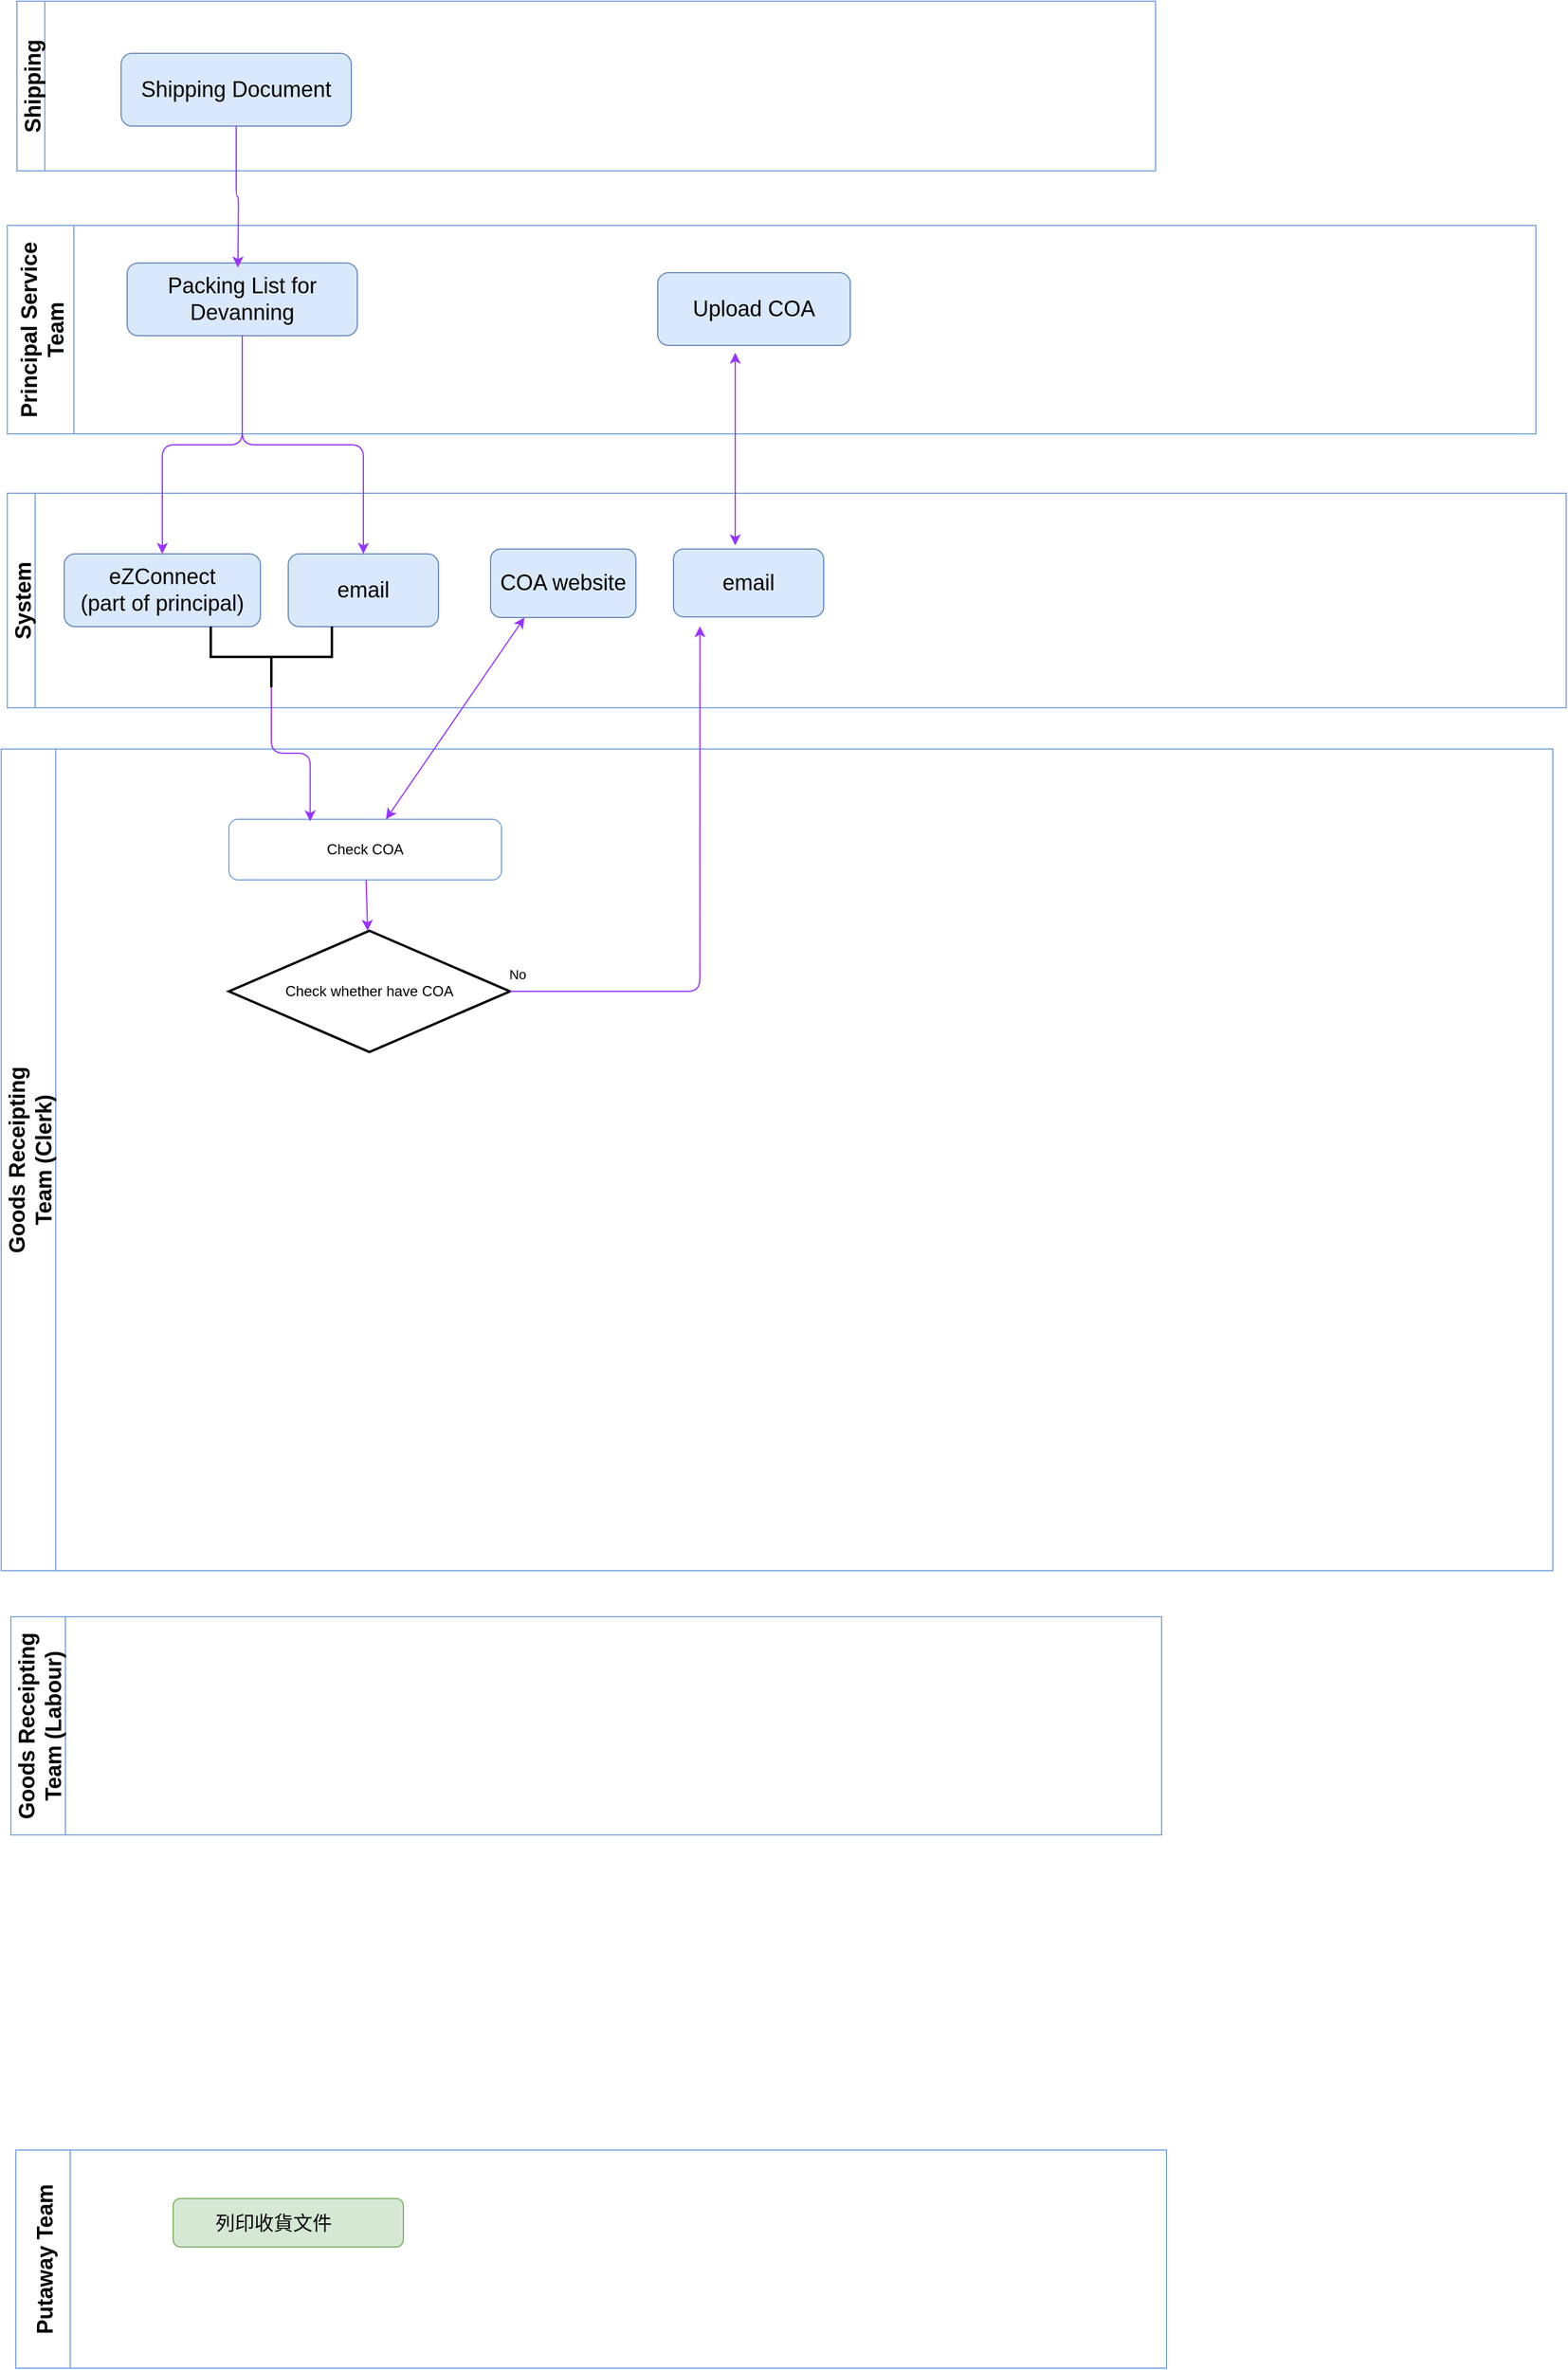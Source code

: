 <mxfile version="15.7.0" type="github">
  <diagram id="s4VGrTQf0zmznQmlyb4M" name="第1頁">
    <mxGraphModel dx="2712" dy="1674" grid="0" gridSize="10" guides="1" tooltips="1" connect="1" arrows="1" fold="1" page="1" pageScale="1" pageWidth="1169" pageHeight="827" math="0" shadow="0">
      <root>
        <mxCell id="0" />
        <mxCell id="1" parent="0" />
        <mxCell id="51Y_JJE3WGSCX0czTKx8-9" value="Shipping" style="swimlane;horizontal=0;fontSize=18;strokeColor=#7EA6E0;" vertex="1" parent="1">
          <mxGeometry x="-23" y="-564" width="940" height="140" as="geometry" />
        </mxCell>
        <mxCell id="51Y_JJE3WGSCX0czTKx8-27" value="Shipping Document" style="rounded=1;whiteSpace=wrap;html=1;fontSize=18;fillColor=#dae8fc;strokeColor=#6c8ebf;" vertex="1" parent="51Y_JJE3WGSCX0czTKx8-9">
          <mxGeometry x="86" y="43" width="190" height="60" as="geometry" />
        </mxCell>
        <mxCell id="51Y_JJE3WGSCX0czTKx8-10" value="Goods Receipting&#xa;Team (Clerk)" style="swimlane;horizontal=0;fontSize=18;strokeColor=#7EA6E0;startSize=45;" vertex="1" parent="1">
          <mxGeometry x="-36" y="53" width="1281" height="678" as="geometry" />
        </mxCell>
        <mxCell id="51Y_JJE3WGSCX0czTKx8-44" value="Check whether have COA" style="strokeWidth=2;html=1;shape=mxgraph.flowchart.decision;whiteSpace=wrap;rounded=0;sketch=0;" vertex="1" parent="51Y_JJE3WGSCX0czTKx8-10">
          <mxGeometry x="188" y="150" width="232" height="100" as="geometry" />
        </mxCell>
        <mxCell id="51Y_JJE3WGSCX0czTKx8-50" value="Check COA" style="rounded=1;whiteSpace=wrap;html=1;sketch=0;strokeColor=#7EA6E0;" vertex="1" parent="51Y_JJE3WGSCX0czTKx8-10">
          <mxGeometry x="188" y="58" width="225" height="50" as="geometry" />
        </mxCell>
        <mxCell id="51Y_JJE3WGSCX0czTKx8-65" value="" style="endArrow=classic;html=1;rounded=1;sketch=0;strokeColor=#9933FF;" edge="1" parent="51Y_JJE3WGSCX0czTKx8-10" source="51Y_JJE3WGSCX0czTKx8-50" target="51Y_JJE3WGSCX0czTKx8-44">
          <mxGeometry width="50" height="50" relative="1" as="geometry">
            <mxPoint x="297" y="138" as="sourcePoint" />
            <mxPoint x="347" y="88" as="targetPoint" />
          </mxGeometry>
        </mxCell>
        <mxCell id="51Y_JJE3WGSCX0czTKx8-12" value="System" style="swimlane;horizontal=0;fontSize=18;strokeColor=#7EA6E0;" vertex="1" parent="1">
          <mxGeometry x="-31" y="-158" width="1287" height="177" as="geometry" />
        </mxCell>
        <mxCell id="51Y_JJE3WGSCX0czTKx8-14" value="eZConnect&lt;br&gt;(part of principal)" style="rounded=1;whiteSpace=wrap;html=1;fontSize=18;fillColor=#dae8fc;strokeColor=#6c8ebf;" vertex="1" parent="51Y_JJE3WGSCX0czTKx8-12">
          <mxGeometry x="47" y="50" width="162" height="60" as="geometry" />
        </mxCell>
        <mxCell id="51Y_JJE3WGSCX0czTKx8-15" value="email" style="rounded=1;whiteSpace=wrap;html=1;fontSize=18;fillColor=#dae8fc;strokeColor=#6c8ebf;" vertex="1" parent="51Y_JJE3WGSCX0czTKx8-12">
          <mxGeometry x="232" y="50" width="124" height="60" as="geometry" />
        </mxCell>
        <mxCell id="51Y_JJE3WGSCX0czTKx8-52" value="COA website" style="rounded=1;whiteSpace=wrap;html=1;fontSize=18;fillColor=#dae8fc;strokeColor=#6c8ebf;" vertex="1" parent="51Y_JJE3WGSCX0czTKx8-12">
          <mxGeometry x="399" y="46" width="120" height="56.5" as="geometry" />
        </mxCell>
        <mxCell id="51Y_JJE3WGSCX0czTKx8-54" value="" style="strokeWidth=2;html=1;shape=mxgraph.flowchart.annotation_2;align=left;labelPosition=right;pointerEvents=1;rounded=0;sketch=0;direction=north;" vertex="1" parent="51Y_JJE3WGSCX0czTKx8-12">
          <mxGeometry x="168" y="110" width="100" height="50" as="geometry" />
        </mxCell>
        <mxCell id="51Y_JJE3WGSCX0czTKx8-62" value="" style="endArrow=classic;startArrow=classic;html=1;rounded=1;sketch=0;strokeColor=#9933FF;" edge="1" parent="51Y_JJE3WGSCX0czTKx8-12" source="51Y_JJE3WGSCX0czTKx8-50">
          <mxGeometry width="50" height="50" relative="1" as="geometry">
            <mxPoint x="377" y="152.5" as="sourcePoint" />
            <mxPoint x="427" y="102.5" as="targetPoint" />
          </mxGeometry>
        </mxCell>
        <mxCell id="51Y_JJE3WGSCX0czTKx8-68" value="email" style="rounded=1;whiteSpace=wrap;html=1;fontSize=18;fillColor=#dae8fc;strokeColor=#6c8ebf;" vertex="1" parent="51Y_JJE3WGSCX0czTKx8-12">
          <mxGeometry x="550" y="46" width="124" height="56" as="geometry" />
        </mxCell>
        <mxCell id="51Y_JJE3WGSCX0czTKx8-23" value="Principal Service&#xa;Team" style="swimlane;horizontal=0;fontSize=18;strokeColor=#7EA6E0;startSize=55;" vertex="1" parent="1">
          <mxGeometry x="-31" y="-379" width="1262" height="172" as="geometry" />
        </mxCell>
        <mxCell id="51Y_JJE3WGSCX0czTKx8-30" value="Packing List for Devanning" style="rounded=1;whiteSpace=wrap;html=1;fontSize=18;fillColor=#dae8fc;strokeColor=#6c8ebf;" vertex="1" parent="51Y_JJE3WGSCX0czTKx8-23">
          <mxGeometry x="99" y="31" width="190" height="60" as="geometry" />
        </mxCell>
        <mxCell id="51Y_JJE3WGSCX0czTKx8-66" value="Upload COA" style="rounded=1;whiteSpace=wrap;html=1;fontSize=18;fillColor=#dae8fc;strokeColor=#6c8ebf;" vertex="1" parent="51Y_JJE3WGSCX0czTKx8-23">
          <mxGeometry x="537" y="39" width="159" height="60" as="geometry" />
        </mxCell>
        <mxCell id="51Y_JJE3WGSCX0czTKx8-75" value="" style="endArrow=classic;startArrow=classic;html=1;rounded=1;sketch=0;strokeColor=#9933FF;" edge="1" parent="51Y_JJE3WGSCX0czTKx8-23">
          <mxGeometry width="50" height="50" relative="1" as="geometry">
            <mxPoint x="601" y="264" as="sourcePoint" />
            <mxPoint x="601" y="105" as="targetPoint" />
          </mxGeometry>
        </mxCell>
        <mxCell id="51Y_JJE3WGSCX0czTKx8-25" value="Goods Receipting&#xa;Team (Labour)" style="swimlane;horizontal=0;fontSize=18;strokeColor=#7EA6E0;startSize=45;" vertex="1" parent="1">
          <mxGeometry x="-28" y="769" width="950" height="180" as="geometry" />
        </mxCell>
        <mxCell id="51Y_JJE3WGSCX0czTKx8-31" style="edgeStyle=orthogonalEdgeStyle;curved=0;rounded=1;sketch=0;orthogonalLoop=1;jettySize=auto;html=1;endArrow=classic;endFill=1;strokeColor=#9933FF;" edge="1" parent="1" source="51Y_JJE3WGSCX0czTKx8-27">
          <mxGeometry relative="1" as="geometry">
            <mxPoint x="159.429" y="-344.286" as="targetPoint" />
          </mxGeometry>
        </mxCell>
        <mxCell id="51Y_JJE3WGSCX0czTKx8-32" style="edgeStyle=orthogonalEdgeStyle;curved=0;rounded=1;sketch=0;orthogonalLoop=1;jettySize=auto;html=1;entryX=0.5;entryY=0;entryDx=0;entryDy=0;endArrow=classic;endFill=1;strokeColor=#9933FF;" edge="1" parent="1" source="51Y_JJE3WGSCX0czTKx8-30" target="51Y_JJE3WGSCX0czTKx8-14">
          <mxGeometry relative="1" as="geometry" />
        </mxCell>
        <mxCell id="51Y_JJE3WGSCX0czTKx8-33" style="edgeStyle=orthogonalEdgeStyle;curved=0;rounded=1;sketch=0;orthogonalLoop=1;jettySize=auto;html=1;entryX=0.5;entryY=0;entryDx=0;entryDy=0;endArrow=classic;endFill=1;strokeColor=#9933FF;" edge="1" parent="1" source="51Y_JJE3WGSCX0czTKx8-30" target="51Y_JJE3WGSCX0czTKx8-15">
          <mxGeometry relative="1" as="geometry" />
        </mxCell>
        <mxCell id="51Y_JJE3WGSCX0czTKx8-36" value="Putaway Team" style="swimlane;horizontal=0;fontSize=18;strokeColor=#7EA6E0;startSize=45;" vertex="1" parent="1">
          <mxGeometry x="-24" y="1209" width="950" height="180" as="geometry" />
        </mxCell>
        <mxCell id="51Y_JJE3WGSCX0czTKx8-37" value="&lt;p class=&quot;MsoListParagraph&quot; style=&quot;text-indent: -0.25in&quot;&gt;&lt;span lang=&quot;ZH-TW&quot; style=&quot;font-size: 12.0pt ; line-height: 107% ; font-family: &amp;#34;pmingliu&amp;#34; , serif&quot;&gt;列印收貨文件&lt;/span&gt;&lt;/p&gt;" style="rounded=1;whiteSpace=wrap;html=1;fontSize=18;fillColor=#d5e8d4;strokeColor=#82b366;" vertex="1" parent="51Y_JJE3WGSCX0czTKx8-36">
          <mxGeometry x="130" y="40" width="190" height="40" as="geometry" />
        </mxCell>
        <mxCell id="51Y_JJE3WGSCX0czTKx8-58" style="edgeStyle=orthogonalEdgeStyle;curved=0;rounded=1;sketch=0;orthogonalLoop=1;jettySize=auto;html=1;endArrow=classic;endFill=1;strokeColor=#9933FF;entryX=0.298;entryY=0.033;entryDx=0;entryDy=0;entryPerimeter=0;" edge="1" parent="1" source="51Y_JJE3WGSCX0czTKx8-54" target="51Y_JJE3WGSCX0czTKx8-50">
          <mxGeometry relative="1" as="geometry">
            <mxPoint x="187" y="112" as="targetPoint" />
          </mxGeometry>
        </mxCell>
        <mxCell id="51Y_JJE3WGSCX0czTKx8-95" style="edgeStyle=orthogonalEdgeStyle;rounded=1;sketch=0;orthogonalLoop=1;jettySize=auto;html=1;entryX=0.176;entryY=1.138;entryDx=0;entryDy=0;entryPerimeter=0;endArrow=classic;endFill=1;strokeColor=#9933FF;" edge="1" parent="1" source="51Y_JJE3WGSCX0czTKx8-44" target="51Y_JJE3WGSCX0czTKx8-68">
          <mxGeometry relative="1" as="geometry" />
        </mxCell>
        <mxCell id="51Y_JJE3WGSCX0czTKx8-96" value="No" style="edgeLabel;html=1;align=center;verticalAlign=middle;resizable=0;points=[];" vertex="1" connectable="0" parent="51Y_JJE3WGSCX0czTKx8-95">
          <mxGeometry x="-0.434" relative="1" as="geometry">
            <mxPoint x="-124" y="-14" as="offset" />
          </mxGeometry>
        </mxCell>
      </root>
    </mxGraphModel>
  </diagram>
</mxfile>
